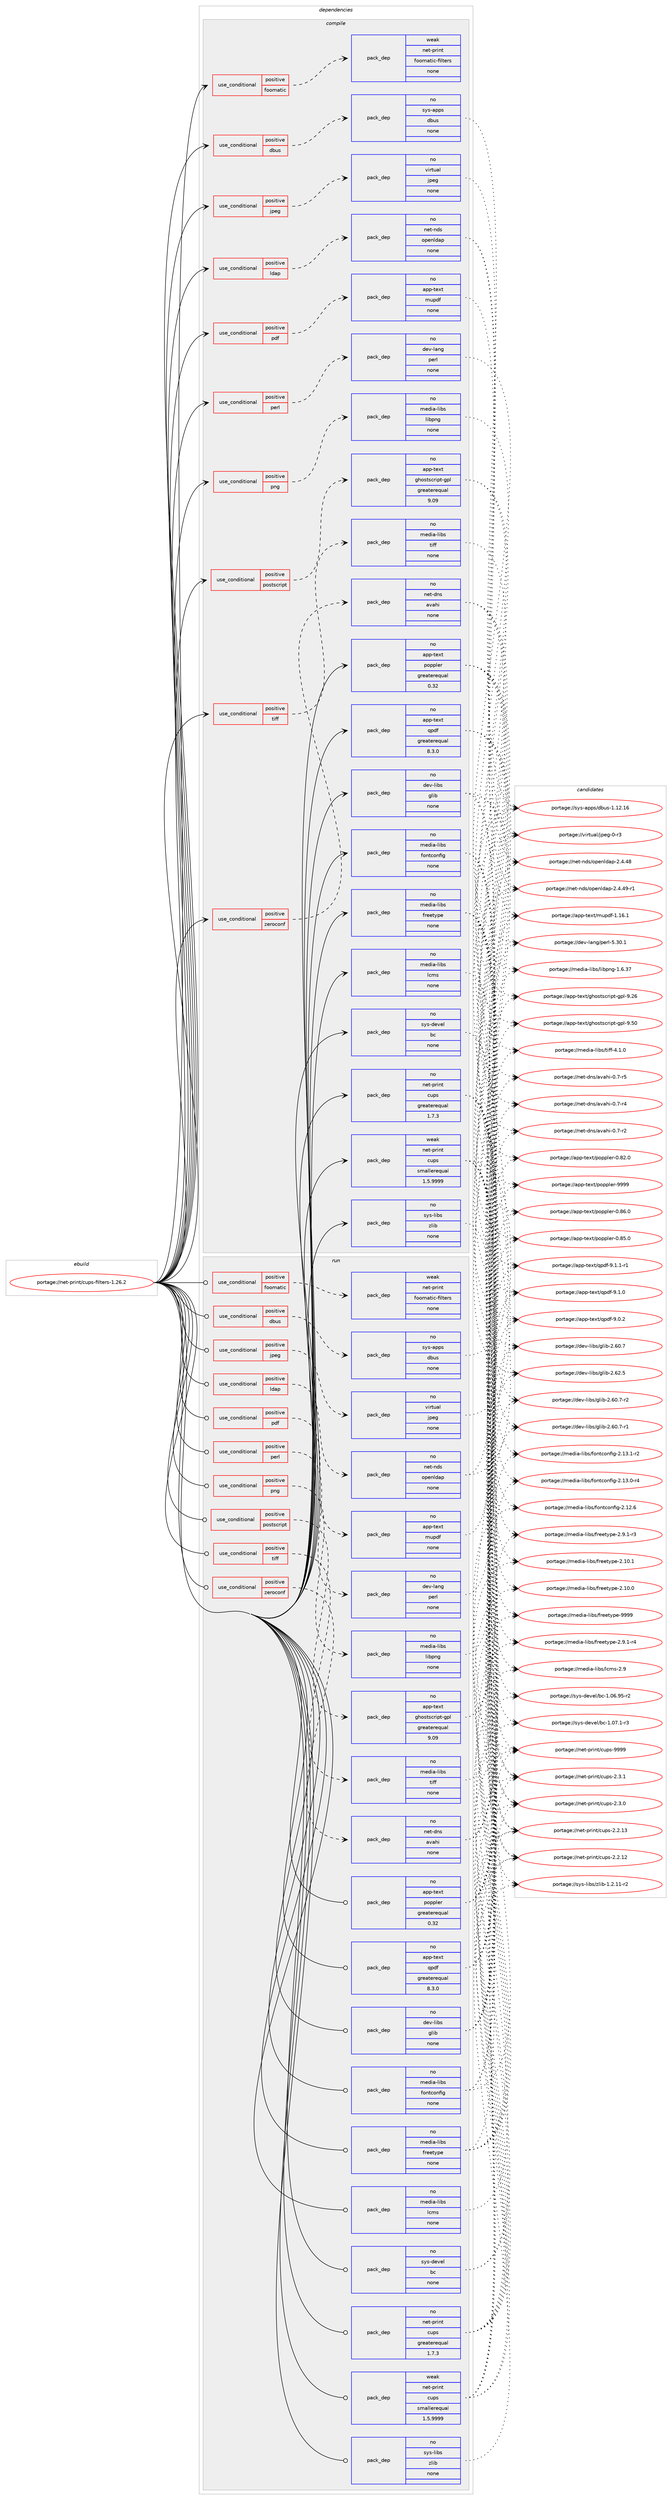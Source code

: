digraph prolog {

# *************
# Graph options
# *************

newrank=true;
concentrate=true;
compound=true;
graph [rankdir=LR,fontname=Helvetica,fontsize=10,ranksep=1.5];#, ranksep=2.5, nodesep=0.2];
edge  [arrowhead=vee];
node  [fontname=Helvetica,fontsize=10];

# **********
# The ebuild
# **********

subgraph cluster_leftcol {
color=gray;
rank=same;
label=<<i>ebuild</i>>;
id [label="portage://net-print/cups-filters-1.26.2", color=red, width=4, href="../net-print/cups-filters-1.26.2.svg"];
}

# ****************
# The dependencies
# ****************

subgraph cluster_midcol {
color=gray;
label=<<i>dependencies</i>>;
subgraph cluster_compile {
fillcolor="#eeeeee";
style=filled;
label=<<i>compile</i>>;
subgraph cond13166 {
dependency67002 [label=<<TABLE BORDER="0" CELLBORDER="1" CELLSPACING="0" CELLPADDING="4"><TR><TD ROWSPAN="3" CELLPADDING="10">use_conditional</TD></TR><TR><TD>positive</TD></TR><TR><TD>dbus</TD></TR></TABLE>>, shape=none, color=red];
subgraph pack52496 {
dependency67003 [label=<<TABLE BORDER="0" CELLBORDER="1" CELLSPACING="0" CELLPADDING="4" WIDTH="220"><TR><TD ROWSPAN="6" CELLPADDING="30">pack_dep</TD></TR><TR><TD WIDTH="110">no</TD></TR><TR><TD>sys-apps</TD></TR><TR><TD>dbus</TD></TR><TR><TD>none</TD></TR><TR><TD></TD></TR></TABLE>>, shape=none, color=blue];
}
dependency67002:e -> dependency67003:w [weight=20,style="dashed",arrowhead="vee"];
}
id:e -> dependency67002:w [weight=20,style="solid",arrowhead="vee"];
subgraph cond13167 {
dependency67004 [label=<<TABLE BORDER="0" CELLBORDER="1" CELLSPACING="0" CELLPADDING="4"><TR><TD ROWSPAN="3" CELLPADDING="10">use_conditional</TD></TR><TR><TD>positive</TD></TR><TR><TD>foomatic</TD></TR></TABLE>>, shape=none, color=red];
subgraph pack52497 {
dependency67005 [label=<<TABLE BORDER="0" CELLBORDER="1" CELLSPACING="0" CELLPADDING="4" WIDTH="220"><TR><TD ROWSPAN="6" CELLPADDING="30">pack_dep</TD></TR><TR><TD WIDTH="110">weak</TD></TR><TR><TD>net-print</TD></TR><TR><TD>foomatic-filters</TD></TR><TR><TD>none</TD></TR><TR><TD></TD></TR></TABLE>>, shape=none, color=blue];
}
dependency67004:e -> dependency67005:w [weight=20,style="dashed",arrowhead="vee"];
}
id:e -> dependency67004:w [weight=20,style="solid",arrowhead="vee"];
subgraph cond13168 {
dependency67006 [label=<<TABLE BORDER="0" CELLBORDER="1" CELLSPACING="0" CELLPADDING="4"><TR><TD ROWSPAN="3" CELLPADDING="10">use_conditional</TD></TR><TR><TD>positive</TD></TR><TR><TD>jpeg</TD></TR></TABLE>>, shape=none, color=red];
subgraph pack52498 {
dependency67007 [label=<<TABLE BORDER="0" CELLBORDER="1" CELLSPACING="0" CELLPADDING="4" WIDTH="220"><TR><TD ROWSPAN="6" CELLPADDING="30">pack_dep</TD></TR><TR><TD WIDTH="110">no</TD></TR><TR><TD>virtual</TD></TR><TR><TD>jpeg</TD></TR><TR><TD>none</TD></TR><TR><TD></TD></TR></TABLE>>, shape=none, color=blue];
}
dependency67006:e -> dependency67007:w [weight=20,style="dashed",arrowhead="vee"];
}
id:e -> dependency67006:w [weight=20,style="solid",arrowhead="vee"];
subgraph cond13169 {
dependency67008 [label=<<TABLE BORDER="0" CELLBORDER="1" CELLSPACING="0" CELLPADDING="4"><TR><TD ROWSPAN="3" CELLPADDING="10">use_conditional</TD></TR><TR><TD>positive</TD></TR><TR><TD>ldap</TD></TR></TABLE>>, shape=none, color=red];
subgraph pack52499 {
dependency67009 [label=<<TABLE BORDER="0" CELLBORDER="1" CELLSPACING="0" CELLPADDING="4" WIDTH="220"><TR><TD ROWSPAN="6" CELLPADDING="30">pack_dep</TD></TR><TR><TD WIDTH="110">no</TD></TR><TR><TD>net-nds</TD></TR><TR><TD>openldap</TD></TR><TR><TD>none</TD></TR><TR><TD></TD></TR></TABLE>>, shape=none, color=blue];
}
dependency67008:e -> dependency67009:w [weight=20,style="dashed",arrowhead="vee"];
}
id:e -> dependency67008:w [weight=20,style="solid",arrowhead="vee"];
subgraph cond13170 {
dependency67010 [label=<<TABLE BORDER="0" CELLBORDER="1" CELLSPACING="0" CELLPADDING="4"><TR><TD ROWSPAN="3" CELLPADDING="10">use_conditional</TD></TR><TR><TD>positive</TD></TR><TR><TD>pdf</TD></TR></TABLE>>, shape=none, color=red];
subgraph pack52500 {
dependency67011 [label=<<TABLE BORDER="0" CELLBORDER="1" CELLSPACING="0" CELLPADDING="4" WIDTH="220"><TR><TD ROWSPAN="6" CELLPADDING="30">pack_dep</TD></TR><TR><TD WIDTH="110">no</TD></TR><TR><TD>app-text</TD></TR><TR><TD>mupdf</TD></TR><TR><TD>none</TD></TR><TR><TD></TD></TR></TABLE>>, shape=none, color=blue];
}
dependency67010:e -> dependency67011:w [weight=20,style="dashed",arrowhead="vee"];
}
id:e -> dependency67010:w [weight=20,style="solid",arrowhead="vee"];
subgraph cond13171 {
dependency67012 [label=<<TABLE BORDER="0" CELLBORDER="1" CELLSPACING="0" CELLPADDING="4"><TR><TD ROWSPAN="3" CELLPADDING="10">use_conditional</TD></TR><TR><TD>positive</TD></TR><TR><TD>perl</TD></TR></TABLE>>, shape=none, color=red];
subgraph pack52501 {
dependency67013 [label=<<TABLE BORDER="0" CELLBORDER="1" CELLSPACING="0" CELLPADDING="4" WIDTH="220"><TR><TD ROWSPAN="6" CELLPADDING="30">pack_dep</TD></TR><TR><TD WIDTH="110">no</TD></TR><TR><TD>dev-lang</TD></TR><TR><TD>perl</TD></TR><TR><TD>none</TD></TR><TR><TD></TD></TR></TABLE>>, shape=none, color=blue];
}
dependency67012:e -> dependency67013:w [weight=20,style="dashed",arrowhead="vee"];
}
id:e -> dependency67012:w [weight=20,style="solid",arrowhead="vee"];
subgraph cond13172 {
dependency67014 [label=<<TABLE BORDER="0" CELLBORDER="1" CELLSPACING="0" CELLPADDING="4"><TR><TD ROWSPAN="3" CELLPADDING="10">use_conditional</TD></TR><TR><TD>positive</TD></TR><TR><TD>png</TD></TR></TABLE>>, shape=none, color=red];
subgraph pack52502 {
dependency67015 [label=<<TABLE BORDER="0" CELLBORDER="1" CELLSPACING="0" CELLPADDING="4" WIDTH="220"><TR><TD ROWSPAN="6" CELLPADDING="30">pack_dep</TD></TR><TR><TD WIDTH="110">no</TD></TR><TR><TD>media-libs</TD></TR><TR><TD>libpng</TD></TR><TR><TD>none</TD></TR><TR><TD></TD></TR></TABLE>>, shape=none, color=blue];
}
dependency67014:e -> dependency67015:w [weight=20,style="dashed",arrowhead="vee"];
}
id:e -> dependency67014:w [weight=20,style="solid",arrowhead="vee"];
subgraph cond13173 {
dependency67016 [label=<<TABLE BORDER="0" CELLBORDER="1" CELLSPACING="0" CELLPADDING="4"><TR><TD ROWSPAN="3" CELLPADDING="10">use_conditional</TD></TR><TR><TD>positive</TD></TR><TR><TD>postscript</TD></TR></TABLE>>, shape=none, color=red];
subgraph pack52503 {
dependency67017 [label=<<TABLE BORDER="0" CELLBORDER="1" CELLSPACING="0" CELLPADDING="4" WIDTH="220"><TR><TD ROWSPAN="6" CELLPADDING="30">pack_dep</TD></TR><TR><TD WIDTH="110">no</TD></TR><TR><TD>app-text</TD></TR><TR><TD>ghostscript-gpl</TD></TR><TR><TD>greaterequal</TD></TR><TR><TD>9.09</TD></TR></TABLE>>, shape=none, color=blue];
}
dependency67016:e -> dependency67017:w [weight=20,style="dashed",arrowhead="vee"];
}
id:e -> dependency67016:w [weight=20,style="solid",arrowhead="vee"];
subgraph cond13174 {
dependency67018 [label=<<TABLE BORDER="0" CELLBORDER="1" CELLSPACING="0" CELLPADDING="4"><TR><TD ROWSPAN="3" CELLPADDING="10">use_conditional</TD></TR><TR><TD>positive</TD></TR><TR><TD>tiff</TD></TR></TABLE>>, shape=none, color=red];
subgraph pack52504 {
dependency67019 [label=<<TABLE BORDER="0" CELLBORDER="1" CELLSPACING="0" CELLPADDING="4" WIDTH="220"><TR><TD ROWSPAN="6" CELLPADDING="30">pack_dep</TD></TR><TR><TD WIDTH="110">no</TD></TR><TR><TD>media-libs</TD></TR><TR><TD>tiff</TD></TR><TR><TD>none</TD></TR><TR><TD></TD></TR></TABLE>>, shape=none, color=blue];
}
dependency67018:e -> dependency67019:w [weight=20,style="dashed",arrowhead="vee"];
}
id:e -> dependency67018:w [weight=20,style="solid",arrowhead="vee"];
subgraph cond13175 {
dependency67020 [label=<<TABLE BORDER="0" CELLBORDER="1" CELLSPACING="0" CELLPADDING="4"><TR><TD ROWSPAN="3" CELLPADDING="10">use_conditional</TD></TR><TR><TD>positive</TD></TR><TR><TD>zeroconf</TD></TR></TABLE>>, shape=none, color=red];
subgraph pack52505 {
dependency67021 [label=<<TABLE BORDER="0" CELLBORDER="1" CELLSPACING="0" CELLPADDING="4" WIDTH="220"><TR><TD ROWSPAN="6" CELLPADDING="30">pack_dep</TD></TR><TR><TD WIDTH="110">no</TD></TR><TR><TD>net-dns</TD></TR><TR><TD>avahi</TD></TR><TR><TD>none</TD></TR><TR><TD></TD></TR></TABLE>>, shape=none, color=blue];
}
dependency67020:e -> dependency67021:w [weight=20,style="dashed",arrowhead="vee"];
}
id:e -> dependency67020:w [weight=20,style="solid",arrowhead="vee"];
subgraph pack52506 {
dependency67022 [label=<<TABLE BORDER="0" CELLBORDER="1" CELLSPACING="0" CELLPADDING="4" WIDTH="220"><TR><TD ROWSPAN="6" CELLPADDING="30">pack_dep</TD></TR><TR><TD WIDTH="110">no</TD></TR><TR><TD>app-text</TD></TR><TR><TD>poppler</TD></TR><TR><TD>greaterequal</TD></TR><TR><TD>0.32</TD></TR></TABLE>>, shape=none, color=blue];
}
id:e -> dependency67022:w [weight=20,style="solid",arrowhead="vee"];
subgraph pack52507 {
dependency67023 [label=<<TABLE BORDER="0" CELLBORDER="1" CELLSPACING="0" CELLPADDING="4" WIDTH="220"><TR><TD ROWSPAN="6" CELLPADDING="30">pack_dep</TD></TR><TR><TD WIDTH="110">no</TD></TR><TR><TD>app-text</TD></TR><TR><TD>qpdf</TD></TR><TR><TD>greaterequal</TD></TR><TR><TD>8.3.0</TD></TR></TABLE>>, shape=none, color=blue];
}
id:e -> dependency67023:w [weight=20,style="solid",arrowhead="vee"];
subgraph pack52508 {
dependency67024 [label=<<TABLE BORDER="0" CELLBORDER="1" CELLSPACING="0" CELLPADDING="4" WIDTH="220"><TR><TD ROWSPAN="6" CELLPADDING="30">pack_dep</TD></TR><TR><TD WIDTH="110">no</TD></TR><TR><TD>dev-libs</TD></TR><TR><TD>glib</TD></TR><TR><TD>none</TD></TR><TR><TD></TD></TR></TABLE>>, shape=none, color=blue];
}
id:e -> dependency67024:w [weight=20,style="solid",arrowhead="vee"];
subgraph pack52509 {
dependency67025 [label=<<TABLE BORDER="0" CELLBORDER="1" CELLSPACING="0" CELLPADDING="4" WIDTH="220"><TR><TD ROWSPAN="6" CELLPADDING="30">pack_dep</TD></TR><TR><TD WIDTH="110">no</TD></TR><TR><TD>media-libs</TD></TR><TR><TD>fontconfig</TD></TR><TR><TD>none</TD></TR><TR><TD></TD></TR></TABLE>>, shape=none, color=blue];
}
id:e -> dependency67025:w [weight=20,style="solid",arrowhead="vee"];
subgraph pack52510 {
dependency67026 [label=<<TABLE BORDER="0" CELLBORDER="1" CELLSPACING="0" CELLPADDING="4" WIDTH="220"><TR><TD ROWSPAN="6" CELLPADDING="30">pack_dep</TD></TR><TR><TD WIDTH="110">no</TD></TR><TR><TD>media-libs</TD></TR><TR><TD>freetype</TD></TR><TR><TD>none</TD></TR><TR><TD></TD></TR></TABLE>>, shape=none, color=blue];
}
id:e -> dependency67026:w [weight=20,style="solid",arrowhead="vee"];
subgraph pack52511 {
dependency67027 [label=<<TABLE BORDER="0" CELLBORDER="1" CELLSPACING="0" CELLPADDING="4" WIDTH="220"><TR><TD ROWSPAN="6" CELLPADDING="30">pack_dep</TD></TR><TR><TD WIDTH="110">no</TD></TR><TR><TD>media-libs</TD></TR><TR><TD>lcms</TD></TR><TR><TD>none</TD></TR><TR><TD></TD></TR></TABLE>>, shape=none, color=blue];
}
id:e -> dependency67027:w [weight=20,style="solid",arrowhead="vee"];
subgraph pack52512 {
dependency67028 [label=<<TABLE BORDER="0" CELLBORDER="1" CELLSPACING="0" CELLPADDING="4" WIDTH="220"><TR><TD ROWSPAN="6" CELLPADDING="30">pack_dep</TD></TR><TR><TD WIDTH="110">no</TD></TR><TR><TD>net-print</TD></TR><TR><TD>cups</TD></TR><TR><TD>greaterequal</TD></TR><TR><TD>1.7.3</TD></TR></TABLE>>, shape=none, color=blue];
}
id:e -> dependency67028:w [weight=20,style="solid",arrowhead="vee"];
subgraph pack52513 {
dependency67029 [label=<<TABLE BORDER="0" CELLBORDER="1" CELLSPACING="0" CELLPADDING="4" WIDTH="220"><TR><TD ROWSPAN="6" CELLPADDING="30">pack_dep</TD></TR><TR><TD WIDTH="110">no</TD></TR><TR><TD>sys-devel</TD></TR><TR><TD>bc</TD></TR><TR><TD>none</TD></TR><TR><TD></TD></TR></TABLE>>, shape=none, color=blue];
}
id:e -> dependency67029:w [weight=20,style="solid",arrowhead="vee"];
subgraph pack52514 {
dependency67030 [label=<<TABLE BORDER="0" CELLBORDER="1" CELLSPACING="0" CELLPADDING="4" WIDTH="220"><TR><TD ROWSPAN="6" CELLPADDING="30">pack_dep</TD></TR><TR><TD WIDTH="110">no</TD></TR><TR><TD>sys-libs</TD></TR><TR><TD>zlib</TD></TR><TR><TD>none</TD></TR><TR><TD></TD></TR></TABLE>>, shape=none, color=blue];
}
id:e -> dependency67030:w [weight=20,style="solid",arrowhead="vee"];
subgraph pack52515 {
dependency67031 [label=<<TABLE BORDER="0" CELLBORDER="1" CELLSPACING="0" CELLPADDING="4" WIDTH="220"><TR><TD ROWSPAN="6" CELLPADDING="30">pack_dep</TD></TR><TR><TD WIDTH="110">weak</TD></TR><TR><TD>net-print</TD></TR><TR><TD>cups</TD></TR><TR><TD>smallerequal</TD></TR><TR><TD>1.5.9999</TD></TR></TABLE>>, shape=none, color=blue];
}
id:e -> dependency67031:w [weight=20,style="solid",arrowhead="vee"];
}
subgraph cluster_compileandrun {
fillcolor="#eeeeee";
style=filled;
label=<<i>compile and run</i>>;
}
subgraph cluster_run {
fillcolor="#eeeeee";
style=filled;
label=<<i>run</i>>;
subgraph cond13176 {
dependency67032 [label=<<TABLE BORDER="0" CELLBORDER="1" CELLSPACING="0" CELLPADDING="4"><TR><TD ROWSPAN="3" CELLPADDING="10">use_conditional</TD></TR><TR><TD>positive</TD></TR><TR><TD>dbus</TD></TR></TABLE>>, shape=none, color=red];
subgraph pack52516 {
dependency67033 [label=<<TABLE BORDER="0" CELLBORDER="1" CELLSPACING="0" CELLPADDING="4" WIDTH="220"><TR><TD ROWSPAN="6" CELLPADDING="30">pack_dep</TD></TR><TR><TD WIDTH="110">no</TD></TR><TR><TD>sys-apps</TD></TR><TR><TD>dbus</TD></TR><TR><TD>none</TD></TR><TR><TD></TD></TR></TABLE>>, shape=none, color=blue];
}
dependency67032:e -> dependency67033:w [weight=20,style="dashed",arrowhead="vee"];
}
id:e -> dependency67032:w [weight=20,style="solid",arrowhead="odot"];
subgraph cond13177 {
dependency67034 [label=<<TABLE BORDER="0" CELLBORDER="1" CELLSPACING="0" CELLPADDING="4"><TR><TD ROWSPAN="3" CELLPADDING="10">use_conditional</TD></TR><TR><TD>positive</TD></TR><TR><TD>foomatic</TD></TR></TABLE>>, shape=none, color=red];
subgraph pack52517 {
dependency67035 [label=<<TABLE BORDER="0" CELLBORDER="1" CELLSPACING="0" CELLPADDING="4" WIDTH="220"><TR><TD ROWSPAN="6" CELLPADDING="30">pack_dep</TD></TR><TR><TD WIDTH="110">weak</TD></TR><TR><TD>net-print</TD></TR><TR><TD>foomatic-filters</TD></TR><TR><TD>none</TD></TR><TR><TD></TD></TR></TABLE>>, shape=none, color=blue];
}
dependency67034:e -> dependency67035:w [weight=20,style="dashed",arrowhead="vee"];
}
id:e -> dependency67034:w [weight=20,style="solid",arrowhead="odot"];
subgraph cond13178 {
dependency67036 [label=<<TABLE BORDER="0" CELLBORDER="1" CELLSPACING="0" CELLPADDING="4"><TR><TD ROWSPAN="3" CELLPADDING="10">use_conditional</TD></TR><TR><TD>positive</TD></TR><TR><TD>jpeg</TD></TR></TABLE>>, shape=none, color=red];
subgraph pack52518 {
dependency67037 [label=<<TABLE BORDER="0" CELLBORDER="1" CELLSPACING="0" CELLPADDING="4" WIDTH="220"><TR><TD ROWSPAN="6" CELLPADDING="30">pack_dep</TD></TR><TR><TD WIDTH="110">no</TD></TR><TR><TD>virtual</TD></TR><TR><TD>jpeg</TD></TR><TR><TD>none</TD></TR><TR><TD></TD></TR></TABLE>>, shape=none, color=blue];
}
dependency67036:e -> dependency67037:w [weight=20,style="dashed",arrowhead="vee"];
}
id:e -> dependency67036:w [weight=20,style="solid",arrowhead="odot"];
subgraph cond13179 {
dependency67038 [label=<<TABLE BORDER="0" CELLBORDER="1" CELLSPACING="0" CELLPADDING="4"><TR><TD ROWSPAN="3" CELLPADDING="10">use_conditional</TD></TR><TR><TD>positive</TD></TR><TR><TD>ldap</TD></TR></TABLE>>, shape=none, color=red];
subgraph pack52519 {
dependency67039 [label=<<TABLE BORDER="0" CELLBORDER="1" CELLSPACING="0" CELLPADDING="4" WIDTH="220"><TR><TD ROWSPAN="6" CELLPADDING="30">pack_dep</TD></TR><TR><TD WIDTH="110">no</TD></TR><TR><TD>net-nds</TD></TR><TR><TD>openldap</TD></TR><TR><TD>none</TD></TR><TR><TD></TD></TR></TABLE>>, shape=none, color=blue];
}
dependency67038:e -> dependency67039:w [weight=20,style="dashed",arrowhead="vee"];
}
id:e -> dependency67038:w [weight=20,style="solid",arrowhead="odot"];
subgraph cond13180 {
dependency67040 [label=<<TABLE BORDER="0" CELLBORDER="1" CELLSPACING="0" CELLPADDING="4"><TR><TD ROWSPAN="3" CELLPADDING="10">use_conditional</TD></TR><TR><TD>positive</TD></TR><TR><TD>pdf</TD></TR></TABLE>>, shape=none, color=red];
subgraph pack52520 {
dependency67041 [label=<<TABLE BORDER="0" CELLBORDER="1" CELLSPACING="0" CELLPADDING="4" WIDTH="220"><TR><TD ROWSPAN="6" CELLPADDING="30">pack_dep</TD></TR><TR><TD WIDTH="110">no</TD></TR><TR><TD>app-text</TD></TR><TR><TD>mupdf</TD></TR><TR><TD>none</TD></TR><TR><TD></TD></TR></TABLE>>, shape=none, color=blue];
}
dependency67040:e -> dependency67041:w [weight=20,style="dashed",arrowhead="vee"];
}
id:e -> dependency67040:w [weight=20,style="solid",arrowhead="odot"];
subgraph cond13181 {
dependency67042 [label=<<TABLE BORDER="0" CELLBORDER="1" CELLSPACING="0" CELLPADDING="4"><TR><TD ROWSPAN="3" CELLPADDING="10">use_conditional</TD></TR><TR><TD>positive</TD></TR><TR><TD>perl</TD></TR></TABLE>>, shape=none, color=red];
subgraph pack52521 {
dependency67043 [label=<<TABLE BORDER="0" CELLBORDER="1" CELLSPACING="0" CELLPADDING="4" WIDTH="220"><TR><TD ROWSPAN="6" CELLPADDING="30">pack_dep</TD></TR><TR><TD WIDTH="110">no</TD></TR><TR><TD>dev-lang</TD></TR><TR><TD>perl</TD></TR><TR><TD>none</TD></TR><TR><TD></TD></TR></TABLE>>, shape=none, color=blue];
}
dependency67042:e -> dependency67043:w [weight=20,style="dashed",arrowhead="vee"];
}
id:e -> dependency67042:w [weight=20,style="solid",arrowhead="odot"];
subgraph cond13182 {
dependency67044 [label=<<TABLE BORDER="0" CELLBORDER="1" CELLSPACING="0" CELLPADDING="4"><TR><TD ROWSPAN="3" CELLPADDING="10">use_conditional</TD></TR><TR><TD>positive</TD></TR><TR><TD>png</TD></TR></TABLE>>, shape=none, color=red];
subgraph pack52522 {
dependency67045 [label=<<TABLE BORDER="0" CELLBORDER="1" CELLSPACING="0" CELLPADDING="4" WIDTH="220"><TR><TD ROWSPAN="6" CELLPADDING="30">pack_dep</TD></TR><TR><TD WIDTH="110">no</TD></TR><TR><TD>media-libs</TD></TR><TR><TD>libpng</TD></TR><TR><TD>none</TD></TR><TR><TD></TD></TR></TABLE>>, shape=none, color=blue];
}
dependency67044:e -> dependency67045:w [weight=20,style="dashed",arrowhead="vee"];
}
id:e -> dependency67044:w [weight=20,style="solid",arrowhead="odot"];
subgraph cond13183 {
dependency67046 [label=<<TABLE BORDER="0" CELLBORDER="1" CELLSPACING="0" CELLPADDING="4"><TR><TD ROWSPAN="3" CELLPADDING="10">use_conditional</TD></TR><TR><TD>positive</TD></TR><TR><TD>postscript</TD></TR></TABLE>>, shape=none, color=red];
subgraph pack52523 {
dependency67047 [label=<<TABLE BORDER="0" CELLBORDER="1" CELLSPACING="0" CELLPADDING="4" WIDTH="220"><TR><TD ROWSPAN="6" CELLPADDING="30">pack_dep</TD></TR><TR><TD WIDTH="110">no</TD></TR><TR><TD>app-text</TD></TR><TR><TD>ghostscript-gpl</TD></TR><TR><TD>greaterequal</TD></TR><TR><TD>9.09</TD></TR></TABLE>>, shape=none, color=blue];
}
dependency67046:e -> dependency67047:w [weight=20,style="dashed",arrowhead="vee"];
}
id:e -> dependency67046:w [weight=20,style="solid",arrowhead="odot"];
subgraph cond13184 {
dependency67048 [label=<<TABLE BORDER="0" CELLBORDER="1" CELLSPACING="0" CELLPADDING="4"><TR><TD ROWSPAN="3" CELLPADDING="10">use_conditional</TD></TR><TR><TD>positive</TD></TR><TR><TD>tiff</TD></TR></TABLE>>, shape=none, color=red];
subgraph pack52524 {
dependency67049 [label=<<TABLE BORDER="0" CELLBORDER="1" CELLSPACING="0" CELLPADDING="4" WIDTH="220"><TR><TD ROWSPAN="6" CELLPADDING="30">pack_dep</TD></TR><TR><TD WIDTH="110">no</TD></TR><TR><TD>media-libs</TD></TR><TR><TD>tiff</TD></TR><TR><TD>none</TD></TR><TR><TD></TD></TR></TABLE>>, shape=none, color=blue];
}
dependency67048:e -> dependency67049:w [weight=20,style="dashed",arrowhead="vee"];
}
id:e -> dependency67048:w [weight=20,style="solid",arrowhead="odot"];
subgraph cond13185 {
dependency67050 [label=<<TABLE BORDER="0" CELLBORDER="1" CELLSPACING="0" CELLPADDING="4"><TR><TD ROWSPAN="3" CELLPADDING="10">use_conditional</TD></TR><TR><TD>positive</TD></TR><TR><TD>zeroconf</TD></TR></TABLE>>, shape=none, color=red];
subgraph pack52525 {
dependency67051 [label=<<TABLE BORDER="0" CELLBORDER="1" CELLSPACING="0" CELLPADDING="4" WIDTH="220"><TR><TD ROWSPAN="6" CELLPADDING="30">pack_dep</TD></TR><TR><TD WIDTH="110">no</TD></TR><TR><TD>net-dns</TD></TR><TR><TD>avahi</TD></TR><TR><TD>none</TD></TR><TR><TD></TD></TR></TABLE>>, shape=none, color=blue];
}
dependency67050:e -> dependency67051:w [weight=20,style="dashed",arrowhead="vee"];
}
id:e -> dependency67050:w [weight=20,style="solid",arrowhead="odot"];
subgraph pack52526 {
dependency67052 [label=<<TABLE BORDER="0" CELLBORDER="1" CELLSPACING="0" CELLPADDING="4" WIDTH="220"><TR><TD ROWSPAN="6" CELLPADDING="30">pack_dep</TD></TR><TR><TD WIDTH="110">no</TD></TR><TR><TD>app-text</TD></TR><TR><TD>poppler</TD></TR><TR><TD>greaterequal</TD></TR><TR><TD>0.32</TD></TR></TABLE>>, shape=none, color=blue];
}
id:e -> dependency67052:w [weight=20,style="solid",arrowhead="odot"];
subgraph pack52527 {
dependency67053 [label=<<TABLE BORDER="0" CELLBORDER="1" CELLSPACING="0" CELLPADDING="4" WIDTH="220"><TR><TD ROWSPAN="6" CELLPADDING="30">pack_dep</TD></TR><TR><TD WIDTH="110">no</TD></TR><TR><TD>app-text</TD></TR><TR><TD>qpdf</TD></TR><TR><TD>greaterequal</TD></TR><TR><TD>8.3.0</TD></TR></TABLE>>, shape=none, color=blue];
}
id:e -> dependency67053:w [weight=20,style="solid",arrowhead="odot"];
subgraph pack52528 {
dependency67054 [label=<<TABLE BORDER="0" CELLBORDER="1" CELLSPACING="0" CELLPADDING="4" WIDTH="220"><TR><TD ROWSPAN="6" CELLPADDING="30">pack_dep</TD></TR><TR><TD WIDTH="110">no</TD></TR><TR><TD>dev-libs</TD></TR><TR><TD>glib</TD></TR><TR><TD>none</TD></TR><TR><TD></TD></TR></TABLE>>, shape=none, color=blue];
}
id:e -> dependency67054:w [weight=20,style="solid",arrowhead="odot"];
subgraph pack52529 {
dependency67055 [label=<<TABLE BORDER="0" CELLBORDER="1" CELLSPACING="0" CELLPADDING="4" WIDTH="220"><TR><TD ROWSPAN="6" CELLPADDING="30">pack_dep</TD></TR><TR><TD WIDTH="110">no</TD></TR><TR><TD>media-libs</TD></TR><TR><TD>fontconfig</TD></TR><TR><TD>none</TD></TR><TR><TD></TD></TR></TABLE>>, shape=none, color=blue];
}
id:e -> dependency67055:w [weight=20,style="solid",arrowhead="odot"];
subgraph pack52530 {
dependency67056 [label=<<TABLE BORDER="0" CELLBORDER="1" CELLSPACING="0" CELLPADDING="4" WIDTH="220"><TR><TD ROWSPAN="6" CELLPADDING="30">pack_dep</TD></TR><TR><TD WIDTH="110">no</TD></TR><TR><TD>media-libs</TD></TR><TR><TD>freetype</TD></TR><TR><TD>none</TD></TR><TR><TD></TD></TR></TABLE>>, shape=none, color=blue];
}
id:e -> dependency67056:w [weight=20,style="solid",arrowhead="odot"];
subgraph pack52531 {
dependency67057 [label=<<TABLE BORDER="0" CELLBORDER="1" CELLSPACING="0" CELLPADDING="4" WIDTH="220"><TR><TD ROWSPAN="6" CELLPADDING="30">pack_dep</TD></TR><TR><TD WIDTH="110">no</TD></TR><TR><TD>media-libs</TD></TR><TR><TD>lcms</TD></TR><TR><TD>none</TD></TR><TR><TD></TD></TR></TABLE>>, shape=none, color=blue];
}
id:e -> dependency67057:w [weight=20,style="solid",arrowhead="odot"];
subgraph pack52532 {
dependency67058 [label=<<TABLE BORDER="0" CELLBORDER="1" CELLSPACING="0" CELLPADDING="4" WIDTH="220"><TR><TD ROWSPAN="6" CELLPADDING="30">pack_dep</TD></TR><TR><TD WIDTH="110">no</TD></TR><TR><TD>net-print</TD></TR><TR><TD>cups</TD></TR><TR><TD>greaterequal</TD></TR><TR><TD>1.7.3</TD></TR></TABLE>>, shape=none, color=blue];
}
id:e -> dependency67058:w [weight=20,style="solid",arrowhead="odot"];
subgraph pack52533 {
dependency67059 [label=<<TABLE BORDER="0" CELLBORDER="1" CELLSPACING="0" CELLPADDING="4" WIDTH="220"><TR><TD ROWSPAN="6" CELLPADDING="30">pack_dep</TD></TR><TR><TD WIDTH="110">no</TD></TR><TR><TD>sys-devel</TD></TR><TR><TD>bc</TD></TR><TR><TD>none</TD></TR><TR><TD></TD></TR></TABLE>>, shape=none, color=blue];
}
id:e -> dependency67059:w [weight=20,style="solid",arrowhead="odot"];
subgraph pack52534 {
dependency67060 [label=<<TABLE BORDER="0" CELLBORDER="1" CELLSPACING="0" CELLPADDING="4" WIDTH="220"><TR><TD ROWSPAN="6" CELLPADDING="30">pack_dep</TD></TR><TR><TD WIDTH="110">no</TD></TR><TR><TD>sys-libs</TD></TR><TR><TD>zlib</TD></TR><TR><TD>none</TD></TR><TR><TD></TD></TR></TABLE>>, shape=none, color=blue];
}
id:e -> dependency67060:w [weight=20,style="solid",arrowhead="odot"];
subgraph pack52535 {
dependency67061 [label=<<TABLE BORDER="0" CELLBORDER="1" CELLSPACING="0" CELLPADDING="4" WIDTH="220"><TR><TD ROWSPAN="6" CELLPADDING="30">pack_dep</TD></TR><TR><TD WIDTH="110">weak</TD></TR><TR><TD>net-print</TD></TR><TR><TD>cups</TD></TR><TR><TD>smallerequal</TD></TR><TR><TD>1.5.9999</TD></TR></TABLE>>, shape=none, color=blue];
}
id:e -> dependency67061:w [weight=20,style="solid",arrowhead="odot"];
}
}

# **************
# The candidates
# **************

subgraph cluster_choices {
rank=same;
color=gray;
label=<<i>candidates</i>>;

subgraph choice52496 {
color=black;
nodesep=1;
choice115121115459711211211547100981171154549464950464954 [label="portage://sys-apps/dbus-1.12.16", color=red, width=4,href="../sys-apps/dbus-1.12.16.svg"];
dependency67003:e -> choice115121115459711211211547100981171154549464950464954:w [style=dotted,weight="100"];
}
subgraph choice52497 {
color=black;
nodesep=1;
}
subgraph choice52498 {
color=black;
nodesep=1;
choice118105114116117971084710611210110345484511451 [label="portage://virtual/jpeg-0-r3", color=red, width=4,href="../virtual/jpeg-0-r3.svg"];
dependency67007:e -> choice118105114116117971084710611210110345484511451:w [style=dotted,weight="100"];
}
subgraph choice52499 {
color=black;
nodesep=1;
choice110101116451101001154711111210111010810097112455046524652574511449 [label="portage://net-nds/openldap-2.4.49-r1", color=red, width=4,href="../net-nds/openldap-2.4.49-r1.svg"];
choice11010111645110100115471111121011101081009711245504652465256 [label="portage://net-nds/openldap-2.4.48", color=red, width=4,href="../net-nds/openldap-2.4.48.svg"];
dependency67009:e -> choice110101116451101001154711111210111010810097112455046524652574511449:w [style=dotted,weight="100"];
dependency67009:e -> choice11010111645110100115471111121011101081009711245504652465256:w [style=dotted,weight="100"];
}
subgraph choice52500 {
color=black;
nodesep=1;
choice97112112451161011201164710911711210010245494649544649 [label="portage://app-text/mupdf-1.16.1", color=red, width=4,href="../app-text/mupdf-1.16.1.svg"];
dependency67011:e -> choice97112112451161011201164710911711210010245494649544649:w [style=dotted,weight="100"];
}
subgraph choice52501 {
color=black;
nodesep=1;
choice10010111845108971101034711210111410845534651484649 [label="portage://dev-lang/perl-5.30.1", color=red, width=4,href="../dev-lang/perl-5.30.1.svg"];
dependency67013:e -> choice10010111845108971101034711210111410845534651484649:w [style=dotted,weight="100"];
}
subgraph choice52502 {
color=black;
nodesep=1;
choice109101100105974510810598115471081059811211010345494654465155 [label="portage://media-libs/libpng-1.6.37", color=red, width=4,href="../media-libs/libpng-1.6.37.svg"];
dependency67015:e -> choice109101100105974510810598115471081059811211010345494654465155:w [style=dotted,weight="100"];
}
subgraph choice52503 {
color=black;
nodesep=1;
choice97112112451161011201164710310411111511611599114105112116451031121084557465348 [label="portage://app-text/ghostscript-gpl-9.50", color=red, width=4,href="../app-text/ghostscript-gpl-9.50.svg"];
choice97112112451161011201164710310411111511611599114105112116451031121084557465054 [label="portage://app-text/ghostscript-gpl-9.26", color=red, width=4,href="../app-text/ghostscript-gpl-9.26.svg"];
dependency67017:e -> choice97112112451161011201164710310411111511611599114105112116451031121084557465348:w [style=dotted,weight="100"];
dependency67017:e -> choice97112112451161011201164710310411111511611599114105112116451031121084557465054:w [style=dotted,weight="100"];
}
subgraph choice52504 {
color=black;
nodesep=1;
choice10910110010597451081059811547116105102102455246494648 [label="portage://media-libs/tiff-4.1.0", color=red, width=4,href="../media-libs/tiff-4.1.0.svg"];
dependency67019:e -> choice10910110010597451081059811547116105102102455246494648:w [style=dotted,weight="100"];
}
subgraph choice52505 {
color=black;
nodesep=1;
choice11010111645100110115479711897104105454846554511453 [label="portage://net-dns/avahi-0.7-r5", color=red, width=4,href="../net-dns/avahi-0.7-r5.svg"];
choice11010111645100110115479711897104105454846554511452 [label="portage://net-dns/avahi-0.7-r4", color=red, width=4,href="../net-dns/avahi-0.7-r4.svg"];
choice11010111645100110115479711897104105454846554511450 [label="portage://net-dns/avahi-0.7-r2", color=red, width=4,href="../net-dns/avahi-0.7-r2.svg"];
dependency67021:e -> choice11010111645100110115479711897104105454846554511453:w [style=dotted,weight="100"];
dependency67021:e -> choice11010111645100110115479711897104105454846554511452:w [style=dotted,weight="100"];
dependency67021:e -> choice11010111645100110115479711897104105454846554511450:w [style=dotted,weight="100"];
}
subgraph choice52506 {
color=black;
nodesep=1;
choice9711211245116101120116471121111121121081011144557575757 [label="portage://app-text/poppler-9999", color=red, width=4,href="../app-text/poppler-9999.svg"];
choice97112112451161011201164711211111211210810111445484656544648 [label="portage://app-text/poppler-0.86.0", color=red, width=4,href="../app-text/poppler-0.86.0.svg"];
choice97112112451161011201164711211111211210810111445484656534648 [label="portage://app-text/poppler-0.85.0", color=red, width=4,href="../app-text/poppler-0.85.0.svg"];
choice97112112451161011201164711211111211210810111445484656504648 [label="portage://app-text/poppler-0.82.0", color=red, width=4,href="../app-text/poppler-0.82.0.svg"];
dependency67022:e -> choice9711211245116101120116471121111121121081011144557575757:w [style=dotted,weight="100"];
dependency67022:e -> choice97112112451161011201164711211111211210810111445484656544648:w [style=dotted,weight="100"];
dependency67022:e -> choice97112112451161011201164711211111211210810111445484656534648:w [style=dotted,weight="100"];
dependency67022:e -> choice97112112451161011201164711211111211210810111445484656504648:w [style=dotted,weight="100"];
}
subgraph choice52507 {
color=black;
nodesep=1;
choice9711211245116101120116471131121001024557464946494511449 [label="portage://app-text/qpdf-9.1.1-r1", color=red, width=4,href="../app-text/qpdf-9.1.1-r1.svg"];
choice971121124511610112011647113112100102455746494648 [label="portage://app-text/qpdf-9.1.0", color=red, width=4,href="../app-text/qpdf-9.1.0.svg"];
choice971121124511610112011647113112100102455746484650 [label="portage://app-text/qpdf-9.0.2", color=red, width=4,href="../app-text/qpdf-9.0.2.svg"];
dependency67023:e -> choice9711211245116101120116471131121001024557464946494511449:w [style=dotted,weight="100"];
dependency67023:e -> choice971121124511610112011647113112100102455746494648:w [style=dotted,weight="100"];
dependency67023:e -> choice971121124511610112011647113112100102455746484650:w [style=dotted,weight="100"];
}
subgraph choice52508 {
color=black;
nodesep=1;
choice1001011184510810598115471031081059845504654504653 [label="portage://dev-libs/glib-2.62.5", color=red, width=4,href="../dev-libs/glib-2.62.5.svg"];
choice10010111845108105981154710310810598455046544846554511450 [label="portage://dev-libs/glib-2.60.7-r2", color=red, width=4,href="../dev-libs/glib-2.60.7-r2.svg"];
choice10010111845108105981154710310810598455046544846554511449 [label="portage://dev-libs/glib-2.60.7-r1", color=red, width=4,href="../dev-libs/glib-2.60.7-r1.svg"];
choice1001011184510810598115471031081059845504654484655 [label="portage://dev-libs/glib-2.60.7", color=red, width=4,href="../dev-libs/glib-2.60.7.svg"];
dependency67024:e -> choice1001011184510810598115471031081059845504654504653:w [style=dotted,weight="100"];
dependency67024:e -> choice10010111845108105981154710310810598455046544846554511450:w [style=dotted,weight="100"];
dependency67024:e -> choice10010111845108105981154710310810598455046544846554511449:w [style=dotted,weight="100"];
dependency67024:e -> choice1001011184510810598115471031081059845504654484655:w [style=dotted,weight="100"];
}
subgraph choice52509 {
color=black;
nodesep=1;
choice1091011001059745108105981154710211111011699111110102105103455046495146494511450 [label="portage://media-libs/fontconfig-2.13.1-r2", color=red, width=4,href="../media-libs/fontconfig-2.13.1-r2.svg"];
choice1091011001059745108105981154710211111011699111110102105103455046495146484511452 [label="portage://media-libs/fontconfig-2.13.0-r4", color=red, width=4,href="../media-libs/fontconfig-2.13.0-r4.svg"];
choice109101100105974510810598115471021111101169911111010210510345504649504654 [label="portage://media-libs/fontconfig-2.12.6", color=red, width=4,href="../media-libs/fontconfig-2.12.6.svg"];
dependency67025:e -> choice1091011001059745108105981154710211111011699111110102105103455046495146494511450:w [style=dotted,weight="100"];
dependency67025:e -> choice1091011001059745108105981154710211111011699111110102105103455046495146484511452:w [style=dotted,weight="100"];
dependency67025:e -> choice109101100105974510810598115471021111101169911111010210510345504649504654:w [style=dotted,weight="100"];
}
subgraph choice52510 {
color=black;
nodesep=1;
choice109101100105974510810598115471021141011011161211121014557575757 [label="portage://media-libs/freetype-9999", color=red, width=4,href="../media-libs/freetype-9999.svg"];
choice109101100105974510810598115471021141011011161211121014550465746494511452 [label="portage://media-libs/freetype-2.9.1-r4", color=red, width=4,href="../media-libs/freetype-2.9.1-r4.svg"];
choice109101100105974510810598115471021141011011161211121014550465746494511451 [label="portage://media-libs/freetype-2.9.1-r3", color=red, width=4,href="../media-libs/freetype-2.9.1-r3.svg"];
choice1091011001059745108105981154710211410110111612111210145504649484649 [label="portage://media-libs/freetype-2.10.1", color=red, width=4,href="../media-libs/freetype-2.10.1.svg"];
choice1091011001059745108105981154710211410110111612111210145504649484648 [label="portage://media-libs/freetype-2.10.0", color=red, width=4,href="../media-libs/freetype-2.10.0.svg"];
dependency67026:e -> choice109101100105974510810598115471021141011011161211121014557575757:w [style=dotted,weight="100"];
dependency67026:e -> choice109101100105974510810598115471021141011011161211121014550465746494511452:w [style=dotted,weight="100"];
dependency67026:e -> choice109101100105974510810598115471021141011011161211121014550465746494511451:w [style=dotted,weight="100"];
dependency67026:e -> choice1091011001059745108105981154710211410110111612111210145504649484649:w [style=dotted,weight="100"];
dependency67026:e -> choice1091011001059745108105981154710211410110111612111210145504649484648:w [style=dotted,weight="100"];
}
subgraph choice52511 {
color=black;
nodesep=1;
choice109101100105974510810598115471089910911545504657 [label="portage://media-libs/lcms-2.9", color=red, width=4,href="../media-libs/lcms-2.9.svg"];
dependency67027:e -> choice109101100105974510810598115471089910911545504657:w [style=dotted,weight="100"];
}
subgraph choice52512 {
color=black;
nodesep=1;
choice1101011164511211410511011647991171121154557575757 [label="portage://net-print/cups-9999", color=red, width=4,href="../net-print/cups-9999.svg"];
choice110101116451121141051101164799117112115455046514649 [label="portage://net-print/cups-2.3.1", color=red, width=4,href="../net-print/cups-2.3.1.svg"];
choice110101116451121141051101164799117112115455046514648 [label="portage://net-print/cups-2.3.0", color=red, width=4,href="../net-print/cups-2.3.0.svg"];
choice11010111645112114105110116479911711211545504650464951 [label="portage://net-print/cups-2.2.13", color=red, width=4,href="../net-print/cups-2.2.13.svg"];
choice11010111645112114105110116479911711211545504650464950 [label="portage://net-print/cups-2.2.12", color=red, width=4,href="../net-print/cups-2.2.12.svg"];
dependency67028:e -> choice1101011164511211410511011647991171121154557575757:w [style=dotted,weight="100"];
dependency67028:e -> choice110101116451121141051101164799117112115455046514649:w [style=dotted,weight="100"];
dependency67028:e -> choice110101116451121141051101164799117112115455046514648:w [style=dotted,weight="100"];
dependency67028:e -> choice11010111645112114105110116479911711211545504650464951:w [style=dotted,weight="100"];
dependency67028:e -> choice11010111645112114105110116479911711211545504650464950:w [style=dotted,weight="100"];
}
subgraph choice52513 {
color=black;
nodesep=1;
choice11512111545100101118101108479899454946485546494511451 [label="portage://sys-devel/bc-1.07.1-r3", color=red, width=4,href="../sys-devel/bc-1.07.1-r3.svg"];
choice1151211154510010111810110847989945494648544657534511450 [label="portage://sys-devel/bc-1.06.95-r2", color=red, width=4,href="../sys-devel/bc-1.06.95-r2.svg"];
dependency67029:e -> choice11512111545100101118101108479899454946485546494511451:w [style=dotted,weight="100"];
dependency67029:e -> choice1151211154510010111810110847989945494648544657534511450:w [style=dotted,weight="100"];
}
subgraph choice52514 {
color=black;
nodesep=1;
choice11512111545108105981154712210810598454946504649494511450 [label="portage://sys-libs/zlib-1.2.11-r2", color=red, width=4,href="../sys-libs/zlib-1.2.11-r2.svg"];
dependency67030:e -> choice11512111545108105981154712210810598454946504649494511450:w [style=dotted,weight="100"];
}
subgraph choice52515 {
color=black;
nodesep=1;
choice1101011164511211410511011647991171121154557575757 [label="portage://net-print/cups-9999", color=red, width=4,href="../net-print/cups-9999.svg"];
choice110101116451121141051101164799117112115455046514649 [label="portage://net-print/cups-2.3.1", color=red, width=4,href="../net-print/cups-2.3.1.svg"];
choice110101116451121141051101164799117112115455046514648 [label="portage://net-print/cups-2.3.0", color=red, width=4,href="../net-print/cups-2.3.0.svg"];
choice11010111645112114105110116479911711211545504650464951 [label="portage://net-print/cups-2.2.13", color=red, width=4,href="../net-print/cups-2.2.13.svg"];
choice11010111645112114105110116479911711211545504650464950 [label="portage://net-print/cups-2.2.12", color=red, width=4,href="../net-print/cups-2.2.12.svg"];
dependency67031:e -> choice1101011164511211410511011647991171121154557575757:w [style=dotted,weight="100"];
dependency67031:e -> choice110101116451121141051101164799117112115455046514649:w [style=dotted,weight="100"];
dependency67031:e -> choice110101116451121141051101164799117112115455046514648:w [style=dotted,weight="100"];
dependency67031:e -> choice11010111645112114105110116479911711211545504650464951:w [style=dotted,weight="100"];
dependency67031:e -> choice11010111645112114105110116479911711211545504650464950:w [style=dotted,weight="100"];
}
subgraph choice52516 {
color=black;
nodesep=1;
choice115121115459711211211547100981171154549464950464954 [label="portage://sys-apps/dbus-1.12.16", color=red, width=4,href="../sys-apps/dbus-1.12.16.svg"];
dependency67033:e -> choice115121115459711211211547100981171154549464950464954:w [style=dotted,weight="100"];
}
subgraph choice52517 {
color=black;
nodesep=1;
}
subgraph choice52518 {
color=black;
nodesep=1;
choice118105114116117971084710611210110345484511451 [label="portage://virtual/jpeg-0-r3", color=red, width=4,href="../virtual/jpeg-0-r3.svg"];
dependency67037:e -> choice118105114116117971084710611210110345484511451:w [style=dotted,weight="100"];
}
subgraph choice52519 {
color=black;
nodesep=1;
choice110101116451101001154711111210111010810097112455046524652574511449 [label="portage://net-nds/openldap-2.4.49-r1", color=red, width=4,href="../net-nds/openldap-2.4.49-r1.svg"];
choice11010111645110100115471111121011101081009711245504652465256 [label="portage://net-nds/openldap-2.4.48", color=red, width=4,href="../net-nds/openldap-2.4.48.svg"];
dependency67039:e -> choice110101116451101001154711111210111010810097112455046524652574511449:w [style=dotted,weight="100"];
dependency67039:e -> choice11010111645110100115471111121011101081009711245504652465256:w [style=dotted,weight="100"];
}
subgraph choice52520 {
color=black;
nodesep=1;
choice97112112451161011201164710911711210010245494649544649 [label="portage://app-text/mupdf-1.16.1", color=red, width=4,href="../app-text/mupdf-1.16.1.svg"];
dependency67041:e -> choice97112112451161011201164710911711210010245494649544649:w [style=dotted,weight="100"];
}
subgraph choice52521 {
color=black;
nodesep=1;
choice10010111845108971101034711210111410845534651484649 [label="portage://dev-lang/perl-5.30.1", color=red, width=4,href="../dev-lang/perl-5.30.1.svg"];
dependency67043:e -> choice10010111845108971101034711210111410845534651484649:w [style=dotted,weight="100"];
}
subgraph choice52522 {
color=black;
nodesep=1;
choice109101100105974510810598115471081059811211010345494654465155 [label="portage://media-libs/libpng-1.6.37", color=red, width=4,href="../media-libs/libpng-1.6.37.svg"];
dependency67045:e -> choice109101100105974510810598115471081059811211010345494654465155:w [style=dotted,weight="100"];
}
subgraph choice52523 {
color=black;
nodesep=1;
choice97112112451161011201164710310411111511611599114105112116451031121084557465348 [label="portage://app-text/ghostscript-gpl-9.50", color=red, width=4,href="../app-text/ghostscript-gpl-9.50.svg"];
choice97112112451161011201164710310411111511611599114105112116451031121084557465054 [label="portage://app-text/ghostscript-gpl-9.26", color=red, width=4,href="../app-text/ghostscript-gpl-9.26.svg"];
dependency67047:e -> choice97112112451161011201164710310411111511611599114105112116451031121084557465348:w [style=dotted,weight="100"];
dependency67047:e -> choice97112112451161011201164710310411111511611599114105112116451031121084557465054:w [style=dotted,weight="100"];
}
subgraph choice52524 {
color=black;
nodesep=1;
choice10910110010597451081059811547116105102102455246494648 [label="portage://media-libs/tiff-4.1.0", color=red, width=4,href="../media-libs/tiff-4.1.0.svg"];
dependency67049:e -> choice10910110010597451081059811547116105102102455246494648:w [style=dotted,weight="100"];
}
subgraph choice52525 {
color=black;
nodesep=1;
choice11010111645100110115479711897104105454846554511453 [label="portage://net-dns/avahi-0.7-r5", color=red, width=4,href="../net-dns/avahi-0.7-r5.svg"];
choice11010111645100110115479711897104105454846554511452 [label="portage://net-dns/avahi-0.7-r4", color=red, width=4,href="../net-dns/avahi-0.7-r4.svg"];
choice11010111645100110115479711897104105454846554511450 [label="portage://net-dns/avahi-0.7-r2", color=red, width=4,href="../net-dns/avahi-0.7-r2.svg"];
dependency67051:e -> choice11010111645100110115479711897104105454846554511453:w [style=dotted,weight="100"];
dependency67051:e -> choice11010111645100110115479711897104105454846554511452:w [style=dotted,weight="100"];
dependency67051:e -> choice11010111645100110115479711897104105454846554511450:w [style=dotted,weight="100"];
}
subgraph choice52526 {
color=black;
nodesep=1;
choice9711211245116101120116471121111121121081011144557575757 [label="portage://app-text/poppler-9999", color=red, width=4,href="../app-text/poppler-9999.svg"];
choice97112112451161011201164711211111211210810111445484656544648 [label="portage://app-text/poppler-0.86.0", color=red, width=4,href="../app-text/poppler-0.86.0.svg"];
choice97112112451161011201164711211111211210810111445484656534648 [label="portage://app-text/poppler-0.85.0", color=red, width=4,href="../app-text/poppler-0.85.0.svg"];
choice97112112451161011201164711211111211210810111445484656504648 [label="portage://app-text/poppler-0.82.0", color=red, width=4,href="../app-text/poppler-0.82.0.svg"];
dependency67052:e -> choice9711211245116101120116471121111121121081011144557575757:w [style=dotted,weight="100"];
dependency67052:e -> choice97112112451161011201164711211111211210810111445484656544648:w [style=dotted,weight="100"];
dependency67052:e -> choice97112112451161011201164711211111211210810111445484656534648:w [style=dotted,weight="100"];
dependency67052:e -> choice97112112451161011201164711211111211210810111445484656504648:w [style=dotted,weight="100"];
}
subgraph choice52527 {
color=black;
nodesep=1;
choice9711211245116101120116471131121001024557464946494511449 [label="portage://app-text/qpdf-9.1.1-r1", color=red, width=4,href="../app-text/qpdf-9.1.1-r1.svg"];
choice971121124511610112011647113112100102455746494648 [label="portage://app-text/qpdf-9.1.0", color=red, width=4,href="../app-text/qpdf-9.1.0.svg"];
choice971121124511610112011647113112100102455746484650 [label="portage://app-text/qpdf-9.0.2", color=red, width=4,href="../app-text/qpdf-9.0.2.svg"];
dependency67053:e -> choice9711211245116101120116471131121001024557464946494511449:w [style=dotted,weight="100"];
dependency67053:e -> choice971121124511610112011647113112100102455746494648:w [style=dotted,weight="100"];
dependency67053:e -> choice971121124511610112011647113112100102455746484650:w [style=dotted,weight="100"];
}
subgraph choice52528 {
color=black;
nodesep=1;
choice1001011184510810598115471031081059845504654504653 [label="portage://dev-libs/glib-2.62.5", color=red, width=4,href="../dev-libs/glib-2.62.5.svg"];
choice10010111845108105981154710310810598455046544846554511450 [label="portage://dev-libs/glib-2.60.7-r2", color=red, width=4,href="../dev-libs/glib-2.60.7-r2.svg"];
choice10010111845108105981154710310810598455046544846554511449 [label="portage://dev-libs/glib-2.60.7-r1", color=red, width=4,href="../dev-libs/glib-2.60.7-r1.svg"];
choice1001011184510810598115471031081059845504654484655 [label="portage://dev-libs/glib-2.60.7", color=red, width=4,href="../dev-libs/glib-2.60.7.svg"];
dependency67054:e -> choice1001011184510810598115471031081059845504654504653:w [style=dotted,weight="100"];
dependency67054:e -> choice10010111845108105981154710310810598455046544846554511450:w [style=dotted,weight="100"];
dependency67054:e -> choice10010111845108105981154710310810598455046544846554511449:w [style=dotted,weight="100"];
dependency67054:e -> choice1001011184510810598115471031081059845504654484655:w [style=dotted,weight="100"];
}
subgraph choice52529 {
color=black;
nodesep=1;
choice1091011001059745108105981154710211111011699111110102105103455046495146494511450 [label="portage://media-libs/fontconfig-2.13.1-r2", color=red, width=4,href="../media-libs/fontconfig-2.13.1-r2.svg"];
choice1091011001059745108105981154710211111011699111110102105103455046495146484511452 [label="portage://media-libs/fontconfig-2.13.0-r4", color=red, width=4,href="../media-libs/fontconfig-2.13.0-r4.svg"];
choice109101100105974510810598115471021111101169911111010210510345504649504654 [label="portage://media-libs/fontconfig-2.12.6", color=red, width=4,href="../media-libs/fontconfig-2.12.6.svg"];
dependency67055:e -> choice1091011001059745108105981154710211111011699111110102105103455046495146494511450:w [style=dotted,weight="100"];
dependency67055:e -> choice1091011001059745108105981154710211111011699111110102105103455046495146484511452:w [style=dotted,weight="100"];
dependency67055:e -> choice109101100105974510810598115471021111101169911111010210510345504649504654:w [style=dotted,weight="100"];
}
subgraph choice52530 {
color=black;
nodesep=1;
choice109101100105974510810598115471021141011011161211121014557575757 [label="portage://media-libs/freetype-9999", color=red, width=4,href="../media-libs/freetype-9999.svg"];
choice109101100105974510810598115471021141011011161211121014550465746494511452 [label="portage://media-libs/freetype-2.9.1-r4", color=red, width=4,href="../media-libs/freetype-2.9.1-r4.svg"];
choice109101100105974510810598115471021141011011161211121014550465746494511451 [label="portage://media-libs/freetype-2.9.1-r3", color=red, width=4,href="../media-libs/freetype-2.9.1-r3.svg"];
choice1091011001059745108105981154710211410110111612111210145504649484649 [label="portage://media-libs/freetype-2.10.1", color=red, width=4,href="../media-libs/freetype-2.10.1.svg"];
choice1091011001059745108105981154710211410110111612111210145504649484648 [label="portage://media-libs/freetype-2.10.0", color=red, width=4,href="../media-libs/freetype-2.10.0.svg"];
dependency67056:e -> choice109101100105974510810598115471021141011011161211121014557575757:w [style=dotted,weight="100"];
dependency67056:e -> choice109101100105974510810598115471021141011011161211121014550465746494511452:w [style=dotted,weight="100"];
dependency67056:e -> choice109101100105974510810598115471021141011011161211121014550465746494511451:w [style=dotted,weight="100"];
dependency67056:e -> choice1091011001059745108105981154710211410110111612111210145504649484649:w [style=dotted,weight="100"];
dependency67056:e -> choice1091011001059745108105981154710211410110111612111210145504649484648:w [style=dotted,weight="100"];
}
subgraph choice52531 {
color=black;
nodesep=1;
choice109101100105974510810598115471089910911545504657 [label="portage://media-libs/lcms-2.9", color=red, width=4,href="../media-libs/lcms-2.9.svg"];
dependency67057:e -> choice109101100105974510810598115471089910911545504657:w [style=dotted,weight="100"];
}
subgraph choice52532 {
color=black;
nodesep=1;
choice1101011164511211410511011647991171121154557575757 [label="portage://net-print/cups-9999", color=red, width=4,href="../net-print/cups-9999.svg"];
choice110101116451121141051101164799117112115455046514649 [label="portage://net-print/cups-2.3.1", color=red, width=4,href="../net-print/cups-2.3.1.svg"];
choice110101116451121141051101164799117112115455046514648 [label="portage://net-print/cups-2.3.0", color=red, width=4,href="../net-print/cups-2.3.0.svg"];
choice11010111645112114105110116479911711211545504650464951 [label="portage://net-print/cups-2.2.13", color=red, width=4,href="../net-print/cups-2.2.13.svg"];
choice11010111645112114105110116479911711211545504650464950 [label="portage://net-print/cups-2.2.12", color=red, width=4,href="../net-print/cups-2.2.12.svg"];
dependency67058:e -> choice1101011164511211410511011647991171121154557575757:w [style=dotted,weight="100"];
dependency67058:e -> choice110101116451121141051101164799117112115455046514649:w [style=dotted,weight="100"];
dependency67058:e -> choice110101116451121141051101164799117112115455046514648:w [style=dotted,weight="100"];
dependency67058:e -> choice11010111645112114105110116479911711211545504650464951:w [style=dotted,weight="100"];
dependency67058:e -> choice11010111645112114105110116479911711211545504650464950:w [style=dotted,weight="100"];
}
subgraph choice52533 {
color=black;
nodesep=1;
choice11512111545100101118101108479899454946485546494511451 [label="portage://sys-devel/bc-1.07.1-r3", color=red, width=4,href="../sys-devel/bc-1.07.1-r3.svg"];
choice1151211154510010111810110847989945494648544657534511450 [label="portage://sys-devel/bc-1.06.95-r2", color=red, width=4,href="../sys-devel/bc-1.06.95-r2.svg"];
dependency67059:e -> choice11512111545100101118101108479899454946485546494511451:w [style=dotted,weight="100"];
dependency67059:e -> choice1151211154510010111810110847989945494648544657534511450:w [style=dotted,weight="100"];
}
subgraph choice52534 {
color=black;
nodesep=1;
choice11512111545108105981154712210810598454946504649494511450 [label="portage://sys-libs/zlib-1.2.11-r2", color=red, width=4,href="../sys-libs/zlib-1.2.11-r2.svg"];
dependency67060:e -> choice11512111545108105981154712210810598454946504649494511450:w [style=dotted,weight="100"];
}
subgraph choice52535 {
color=black;
nodesep=1;
choice1101011164511211410511011647991171121154557575757 [label="portage://net-print/cups-9999", color=red, width=4,href="../net-print/cups-9999.svg"];
choice110101116451121141051101164799117112115455046514649 [label="portage://net-print/cups-2.3.1", color=red, width=4,href="../net-print/cups-2.3.1.svg"];
choice110101116451121141051101164799117112115455046514648 [label="portage://net-print/cups-2.3.0", color=red, width=4,href="../net-print/cups-2.3.0.svg"];
choice11010111645112114105110116479911711211545504650464951 [label="portage://net-print/cups-2.2.13", color=red, width=4,href="../net-print/cups-2.2.13.svg"];
choice11010111645112114105110116479911711211545504650464950 [label="portage://net-print/cups-2.2.12", color=red, width=4,href="../net-print/cups-2.2.12.svg"];
dependency67061:e -> choice1101011164511211410511011647991171121154557575757:w [style=dotted,weight="100"];
dependency67061:e -> choice110101116451121141051101164799117112115455046514649:w [style=dotted,weight="100"];
dependency67061:e -> choice110101116451121141051101164799117112115455046514648:w [style=dotted,weight="100"];
dependency67061:e -> choice11010111645112114105110116479911711211545504650464951:w [style=dotted,weight="100"];
dependency67061:e -> choice11010111645112114105110116479911711211545504650464950:w [style=dotted,weight="100"];
}
}

}
